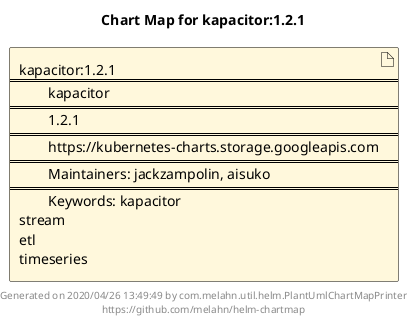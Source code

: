 @startuml
skinparam linetype ortho
skinparam backgroundColor white
skinparam usecaseBorderColor black
skinparam usecaseArrowColor LightSlateGray
skinparam artifactBorderColor black
skinparam artifactArrowColor LightSlateGray

title Chart Map for kapacitor:1.2.1

'There is one referenced Helm Chart
artifact "kapacitor:1.2.1\n====\n\tkapacitor\n====\n\t1.2.1\n====\n\thttps://kubernetes-charts.storage.googleapis.com\n====\n\tMaintainers: jackzampolin, aisuko\n====\n\tKeywords: kapacitor\nstream\netl\ntimeseries" as kapacitor_1_2_1 #Cornsilk

'There are 0 referenced Docker Images

'Chart Dependencies

center footer Generated on 2020/04/26 13:49:49 by com.melahn.util.helm.PlantUmlChartMapPrinter\nhttps://github.com/melahn/helm-chartmap
@enduml
